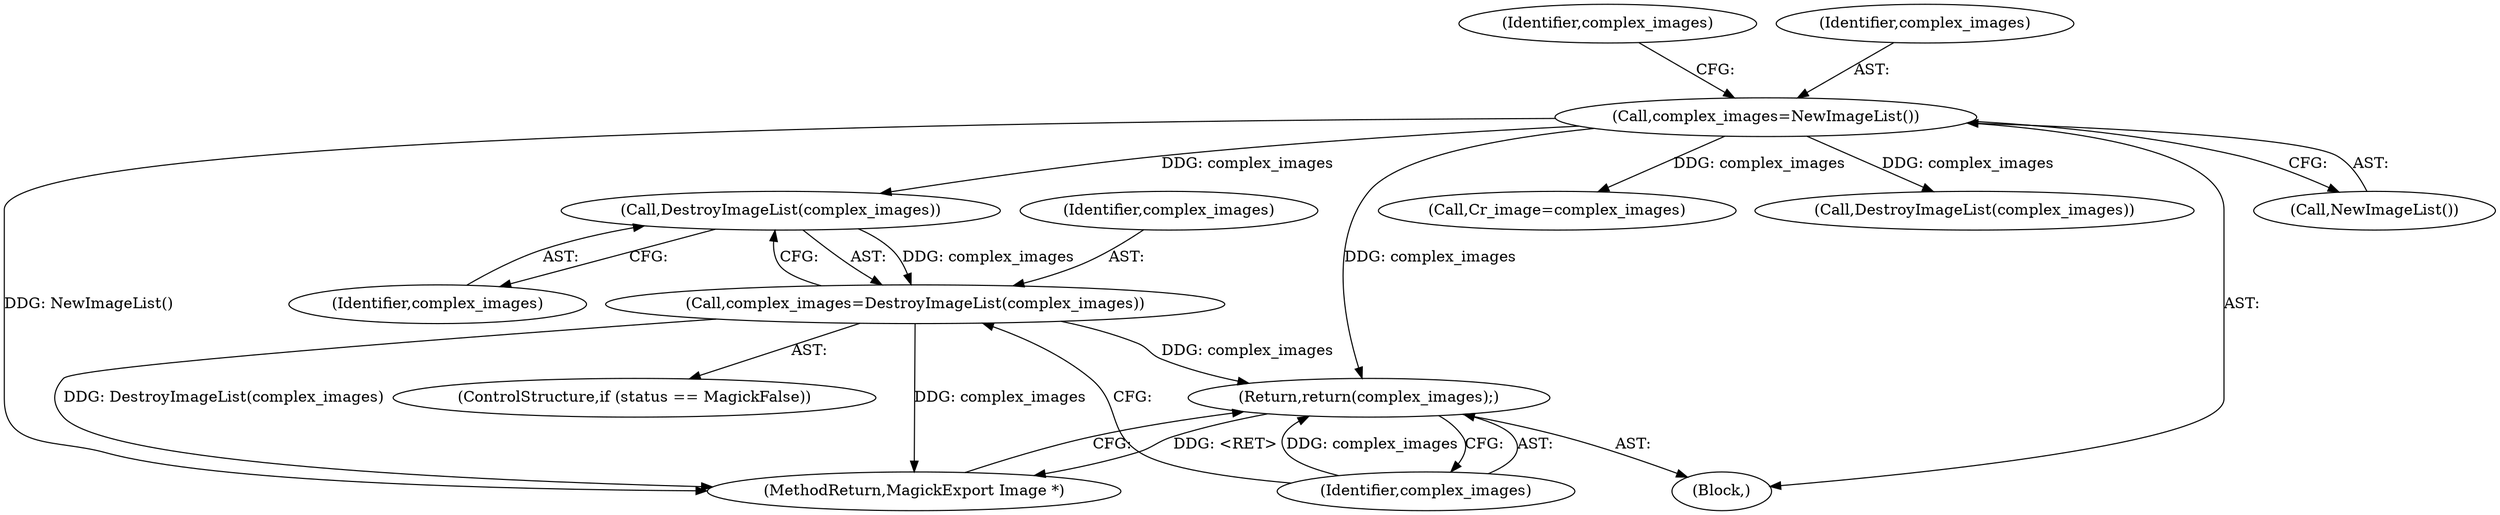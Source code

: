 digraph "0_ImageMagick_d5089971bd792311aaab5cb73460326d7ef7f32d@pointer" {
"1000922" [label="(Call,DestroyImageList(complex_images))"];
"1000225" [label="(Call,complex_images=NewImageList())"];
"1000920" [label="(Call,complex_images=DestroyImageList(complex_images))"];
"1000924" [label="(Return,return(complex_images);)"];
"1000230" [label="(Identifier,complex_images)"];
"1000926" [label="(MethodReturn,MagickExport Image *)"];
"1000333" [label="(Call,Cr_image=complex_images)"];
"1000249" [label="(Call,DestroyImageList(complex_images))"];
"1000924" [label="(Return,return(complex_images);)"];
"1000921" [label="(Identifier,complex_images)"];
"1000226" [label="(Identifier,complex_images)"];
"1000923" [label="(Identifier,complex_images)"];
"1000105" [label="(Block,)"];
"1000225" [label="(Call,complex_images=NewImageList())"];
"1000925" [label="(Identifier,complex_images)"];
"1000920" [label="(Call,complex_images=DestroyImageList(complex_images))"];
"1000916" [label="(ControlStructure,if (status == MagickFalse))"];
"1000922" [label="(Call,DestroyImageList(complex_images))"];
"1000227" [label="(Call,NewImageList())"];
"1000922" -> "1000920"  [label="AST: "];
"1000922" -> "1000923"  [label="CFG: "];
"1000923" -> "1000922"  [label="AST: "];
"1000920" -> "1000922"  [label="CFG: "];
"1000922" -> "1000920"  [label="DDG: complex_images"];
"1000225" -> "1000922"  [label="DDG: complex_images"];
"1000225" -> "1000105"  [label="AST: "];
"1000225" -> "1000227"  [label="CFG: "];
"1000226" -> "1000225"  [label="AST: "];
"1000227" -> "1000225"  [label="AST: "];
"1000230" -> "1000225"  [label="CFG: "];
"1000225" -> "1000926"  [label="DDG: NewImageList()"];
"1000225" -> "1000249"  [label="DDG: complex_images"];
"1000225" -> "1000333"  [label="DDG: complex_images"];
"1000225" -> "1000924"  [label="DDG: complex_images"];
"1000920" -> "1000916"  [label="AST: "];
"1000921" -> "1000920"  [label="AST: "];
"1000925" -> "1000920"  [label="CFG: "];
"1000920" -> "1000926"  [label="DDG: complex_images"];
"1000920" -> "1000926"  [label="DDG: DestroyImageList(complex_images)"];
"1000920" -> "1000924"  [label="DDG: complex_images"];
"1000924" -> "1000105"  [label="AST: "];
"1000924" -> "1000925"  [label="CFG: "];
"1000925" -> "1000924"  [label="AST: "];
"1000926" -> "1000924"  [label="CFG: "];
"1000924" -> "1000926"  [label="DDG: <RET>"];
"1000925" -> "1000924"  [label="DDG: complex_images"];
}
